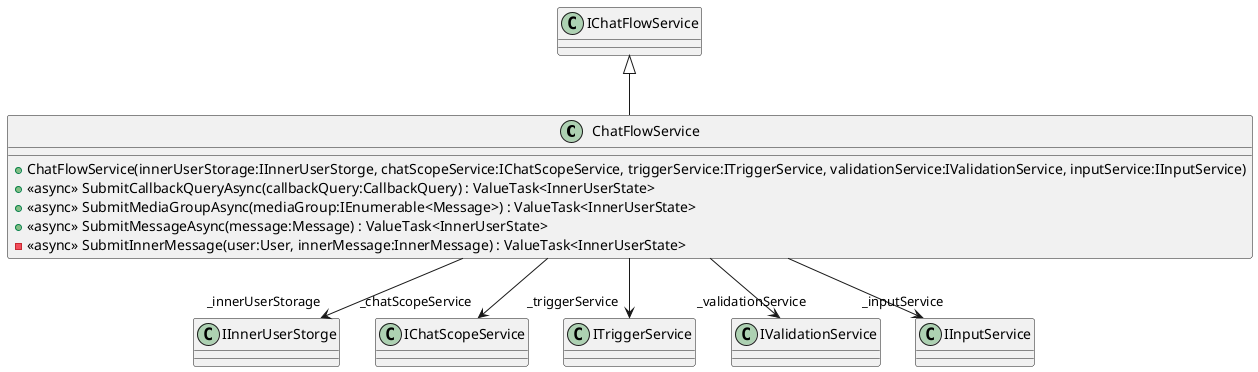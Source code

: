 @startuml
class ChatFlowService {
    + ChatFlowService(innerUserStorage:IInnerUserStorge, chatScopeService:IChatScopeService, triggerService:ITriggerService, validationService:IValidationService, inputService:IInputService)
    + <<async>> SubmitCallbackQueryAsync(callbackQuery:CallbackQuery) : ValueTask<InnerUserState>
    + <<async>> SubmitMediaGroupAsync(mediaGroup:IEnumerable<Message>) : ValueTask<InnerUserState>
    + <<async>> SubmitMessageAsync(message:Message) : ValueTask<InnerUserState>
    - <<async>> SubmitInnerMessage(user:User, innerMessage:InnerMessage) : ValueTask<InnerUserState>
}
IChatFlowService <|-- ChatFlowService
ChatFlowService --> "_innerUserStorage" IInnerUserStorge
ChatFlowService --> "_chatScopeService" IChatScopeService
ChatFlowService --> "_triggerService" ITriggerService
ChatFlowService --> "_validationService" IValidationService
ChatFlowService --> "_inputService" IInputService
@enduml
